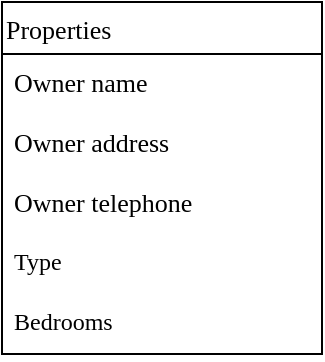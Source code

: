<mxfile version="17.4.6" type="github">
  <diagram id="R2lEEEUBdFMjLlhIrx00" name="Page-1">
    <mxGraphModel dx="1038" dy="571" grid="1" gridSize="10" guides="1" tooltips="1" connect="1" arrows="1" fold="1" page="1" pageScale="1" pageWidth="850" pageHeight="1100" math="0" shadow="0" extFonts="Permanent Marker^https://fonts.googleapis.com/css?family=Permanent+Marker">
      <root>
        <mxCell id="0" />
        <mxCell id="1" parent="0" />
        <mxCell id="IWv8I7C5dwKYRpesAwEO-52" value="Properties" style="swimlane;fontStyle=0;childLayout=stackLayout;horizontal=1;startSize=26;horizontalStack=0;resizeParent=1;resizeParentMax=0;resizeLast=0;collapsible=1;marginBottom=0;align=left;fontSize=13;fontFamily=Comic Sans MS;" vertex="1" parent="1">
          <mxGeometry x="80" y="180" width="160" height="176" as="geometry" />
        </mxCell>
        <mxCell id="IWv8I7C5dwKYRpesAwEO-53" value="Owner name" style="text;strokeColor=none;fillColor=none;spacingLeft=4;spacingRight=4;overflow=hidden;rotatable=0;points=[[0,0.5],[1,0.5]];portConstraint=eastwest;fontSize=13;fontFamily=Comic Sans MS;align=left;fontStyle=0" vertex="1" parent="IWv8I7C5dwKYRpesAwEO-52">
          <mxGeometry y="26" width="160" height="30" as="geometry" />
        </mxCell>
        <mxCell id="IWv8I7C5dwKYRpesAwEO-54" value="Owner address" style="text;strokeColor=none;fillColor=none;spacingLeft=4;spacingRight=4;overflow=hidden;rotatable=0;points=[[0,0.5],[1,0.5]];portConstraint=eastwest;fontSize=13;fontFamily=Comic Sans MS;align=left;fontStyle=0" vertex="1" parent="IWv8I7C5dwKYRpesAwEO-52">
          <mxGeometry y="56" width="160" height="30" as="geometry" />
        </mxCell>
        <mxCell id="IWv8I7C5dwKYRpesAwEO-55" value="Owner telephone&#xa;" style="text;strokeColor=none;fillColor=none;spacingLeft=4;spacingRight=4;overflow=hidden;rotatable=0;points=[[0,0.5],[1,0.5]];portConstraint=eastwest;fontSize=13;fontStyle=0;fontFamily=Comic Sans MS;align=left;" vertex="1" parent="IWv8I7C5dwKYRpesAwEO-52">
          <mxGeometry y="86" width="160" height="30" as="geometry" />
        </mxCell>
        <mxCell id="IWv8I7C5dwKYRpesAwEO-63" value="Type" style="text;strokeColor=none;fillColor=none;spacingLeft=4;spacingRight=4;overflow=hidden;rotatable=0;points=[[0,0.5],[1,0.5]];portConstraint=eastwest;fontSize=12;fontFamily=Comic Sans MS;" vertex="1" parent="IWv8I7C5dwKYRpesAwEO-52">
          <mxGeometry y="116" width="160" height="30" as="geometry" />
        </mxCell>
        <mxCell id="IWv8I7C5dwKYRpesAwEO-64" value="Bedrooms" style="text;strokeColor=none;fillColor=none;spacingLeft=4;spacingRight=4;overflow=hidden;rotatable=0;points=[[0,0.5],[1,0.5]];portConstraint=eastwest;fontSize=12;fontFamily=Comic Sans MS;" vertex="1" parent="IWv8I7C5dwKYRpesAwEO-52">
          <mxGeometry y="146" width="160" height="30" as="geometry" />
        </mxCell>
      </root>
    </mxGraphModel>
  </diagram>
</mxfile>
